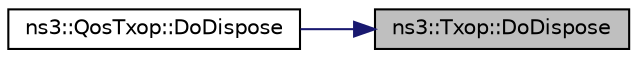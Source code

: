digraph "ns3::Txop::DoDispose"
{
 // LATEX_PDF_SIZE
  edge [fontname="Helvetica",fontsize="10",labelfontname="Helvetica",labelfontsize="10"];
  node [fontname="Helvetica",fontsize="10",shape=record];
  rankdir="RL";
  Node1 [label="ns3::Txop::DoDispose",height=0.2,width=0.4,color="black", fillcolor="grey75", style="filled", fontcolor="black",tooltip="Destructor implementation."];
  Node1 -> Node2 [dir="back",color="midnightblue",fontsize="10",style="solid",fontname="Helvetica"];
  Node2 [label="ns3::QosTxop::DoDispose",height=0.2,width=0.4,color="black", fillcolor="white", style="filled",URL="$classns3_1_1_qos_txop.html#afeb4f04367c567ba7382638cfad085ce",tooltip="Destructor implementation."];
}
